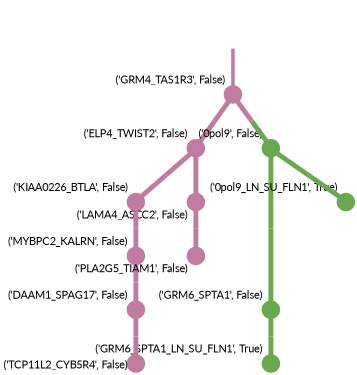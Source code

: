 strict digraph  {
graph[splines=false]; nodesep=0.7; rankdir=TB; ranksep=0.6; forcelabels=true; dpi=600; size=2.5;
0 [color="#c27ba0ff", fillcolor="#c27ba0ff", fixedsize=true, fontname=Lato, fontsize="12pt", height="0.25", label="", penwidth=3, shape=circle, style=filled, xlabel="('GRM4_TAS1R3', False)"];
4 [color="#c27ba0ff", fillcolor="#c27ba0ff", fixedsize=true, fontname=Lato, fontsize="12pt", height="0.25", label="", penwidth=3, shape=circle, style=filled, xlabel="('ELP4_TWIST2', False)"];
9 [color="#6aa84fff", fillcolor="#6aa84fff", fixedsize=true, fontname=Lato, fontsize="12pt", height="0.25", label="", penwidth=3, shape=circle, style=filled, xlabel="('0pol9', False)"];
1 [color="#6aa84fff", fillcolor="#6aa84fff", fixedsize=true, fontname=Lato, fontsize="12pt", height="0.25", label="", penwidth=3, shape=circle, style=filled, xlabel="('GRM6_SPTA1', False)"];
11 [color="#6aa84fff", fillcolor="#6aa84fff", fixedsize=true, fontname=Lato, fontsize="12pt", height="0.25", label="", penwidth=3, shape=circle, style=filled, xlabel="('GRM6_SPTA1_LN_SU_FLN1', True)"];
3 [color="#c27ba0ff", fillcolor="#c27ba0ff", fixedsize=true, fontname=Lato, fontsize="12pt", height="0.25", label="", penwidth=3, shape=circle, style=filled, xlabel="('KIAA0226_BTLA', False)"];
7 [color="#c27ba0ff", fillcolor="#c27ba0ff", fixedsize=true, fontname=Lato, fontsize="12pt", height="0.25", label="", penwidth=3, shape=circle, style=filled, xlabel="('MYBPC2_KALRN', False)"];
8 [color="#c27ba0ff", fillcolor="#c27ba0ff", fixedsize=true, fontname=Lato, fontsize="12pt", height="0.25", label="", penwidth=3, shape=circle, style=filled, xlabel="('LAMA4_ASCC2', False)"];
5 [color="#c27ba0ff", fillcolor="#c27ba0ff", fixedsize=true, fontname=Lato, fontsize="12pt", height="0.25", label="", penwidth=3, shape=circle, style=filled, xlabel="('DAAM1_SPAG17', False)"];
2 [color="#c27ba0ff", fillcolor="#c27ba0ff", fixedsize=true, fontname=Lato, fontsize="12pt", height="0.25", label="", penwidth=3, shape=circle, style=filled, xlabel="('TCP11L2_CYB5R4', False)"];
6 [color="#c27ba0ff", fillcolor="#c27ba0ff", fixedsize=true, fontname=Lato, fontsize="12pt", height="0.25", label="", penwidth=3, shape=circle, style=filled, xlabel="('PLA2G5_TIAM1', False)"];
10 [color="#6aa84fff", fillcolor="#6aa84fff", fixedsize=true, fontname=Lato, fontsize="12pt", height="0.25", label="", penwidth=3, shape=circle, style=filled, xlabel="('0pol9_LN_SU_FLN1', True)"];
normal [label="", penwidth=3, style=invis, xlabel="('GRM4_TAS1R3', False)"];
0 -> 4  [arrowsize=0, color="#c27ba0ff;0.5:#c27ba0ff", minlen="1.7225806713104248", penwidth="5.5", style=solid];
0 -> 9  [arrowsize=0, color="#c27ba0ff;0.5:#6aa84fff", minlen="1.225806474685669", penwidth="5.5", style=solid];
4 -> 3  [arrowsize=0, color="#c27ba0ff;0.5:#c27ba0ff", minlen="1.8129031658172607", penwidth="5.5", style=solid];
4 -> 8  [arrowsize=0, color="#c27ba0ff;0.5:#c27ba0ff", minlen="1.451612949371338", penwidth="5.5", style=solid];
9 -> 1  [arrowsize=0, color="#6aa84fff;0.5:#6aa84fff", minlen="3.0", penwidth="5.5", style=solid];
9 -> 10  [arrowsize=0, color="#6aa84fff;0.5:#6aa84fff", minlen="1.225806474685669", penwidth="5.5", style=solid];
1 -> 11  [arrowsize=0, color="#6aa84fff;0.5:#6aa84fff", minlen="1.225806474685669", penwidth="5.5", style=solid];
3 -> 7  [arrowsize=0, color="#c27ba0ff;0.5:#c27ba0ff", minlen="1.5548386573791504", penwidth="5.5", style=solid];
7 -> 5  [arrowsize=0, color="#c27ba0ff;0.5:#c27ba0ff", minlen="1.6193548440933228", penwidth="5.5", style=solid];
8 -> 6  [arrowsize=0, color="#c27ba0ff;0.5:#c27ba0ff", minlen="1.567741870880127", penwidth="5.5", style=solid];
5 -> 2  [arrowsize=0, color="#c27ba0ff;0.5:#c27ba0ff", minlen="1.8645161390304565", penwidth="5.5", style=solid];
normal -> 0  [arrowsize=0, color="#c27ba0ff", label="", penwidth=4, style=solid];
}
